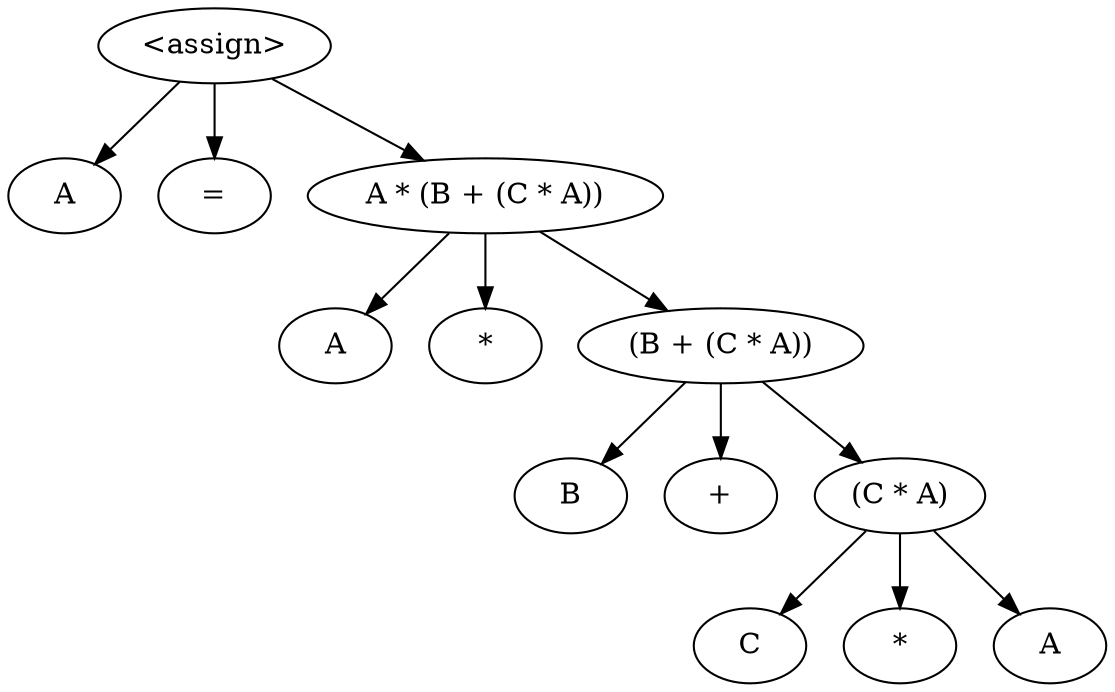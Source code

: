 /* 
<assign> -> <id> = <expr>
<id> -> A | B | C
<expr> -> <expr> + <term> | <term>
<term> -> <term> * <factor> | <factor>
<factor> -> ( <expr> ) | <id>
*/

/* A = A * (B + (C * A)) */
digraph ch3p7a {
	assign -> A_1;
	assign [label="<assign>"];
	A_1 [label="A"];
	assign -> eq_1;
	eq_1 [label="="];
	assign -> expr_1;
	expr_1 [label="A * (B + (C * A))"];
	expr_1 -> A_2;
	expr_1 -> op_mult;
	expr_1 -> expr_2;
	A_2 [label="A"];
	op_mult [label="*"];
	expr_2 [label="(B + (C * A))"];
	expr_2 -> B;
	expr_2 -> op_add;
	op_add [label="+"];
	expr_2 -> expr_3;
	expr_3 [label="(C * A)"];
	expr_3 -> C;
	expr_3 -> op_mult2;
	op_mult2 [label="*"];
	expr_3 -> A_3;
	A_3 [label="A"];
}

